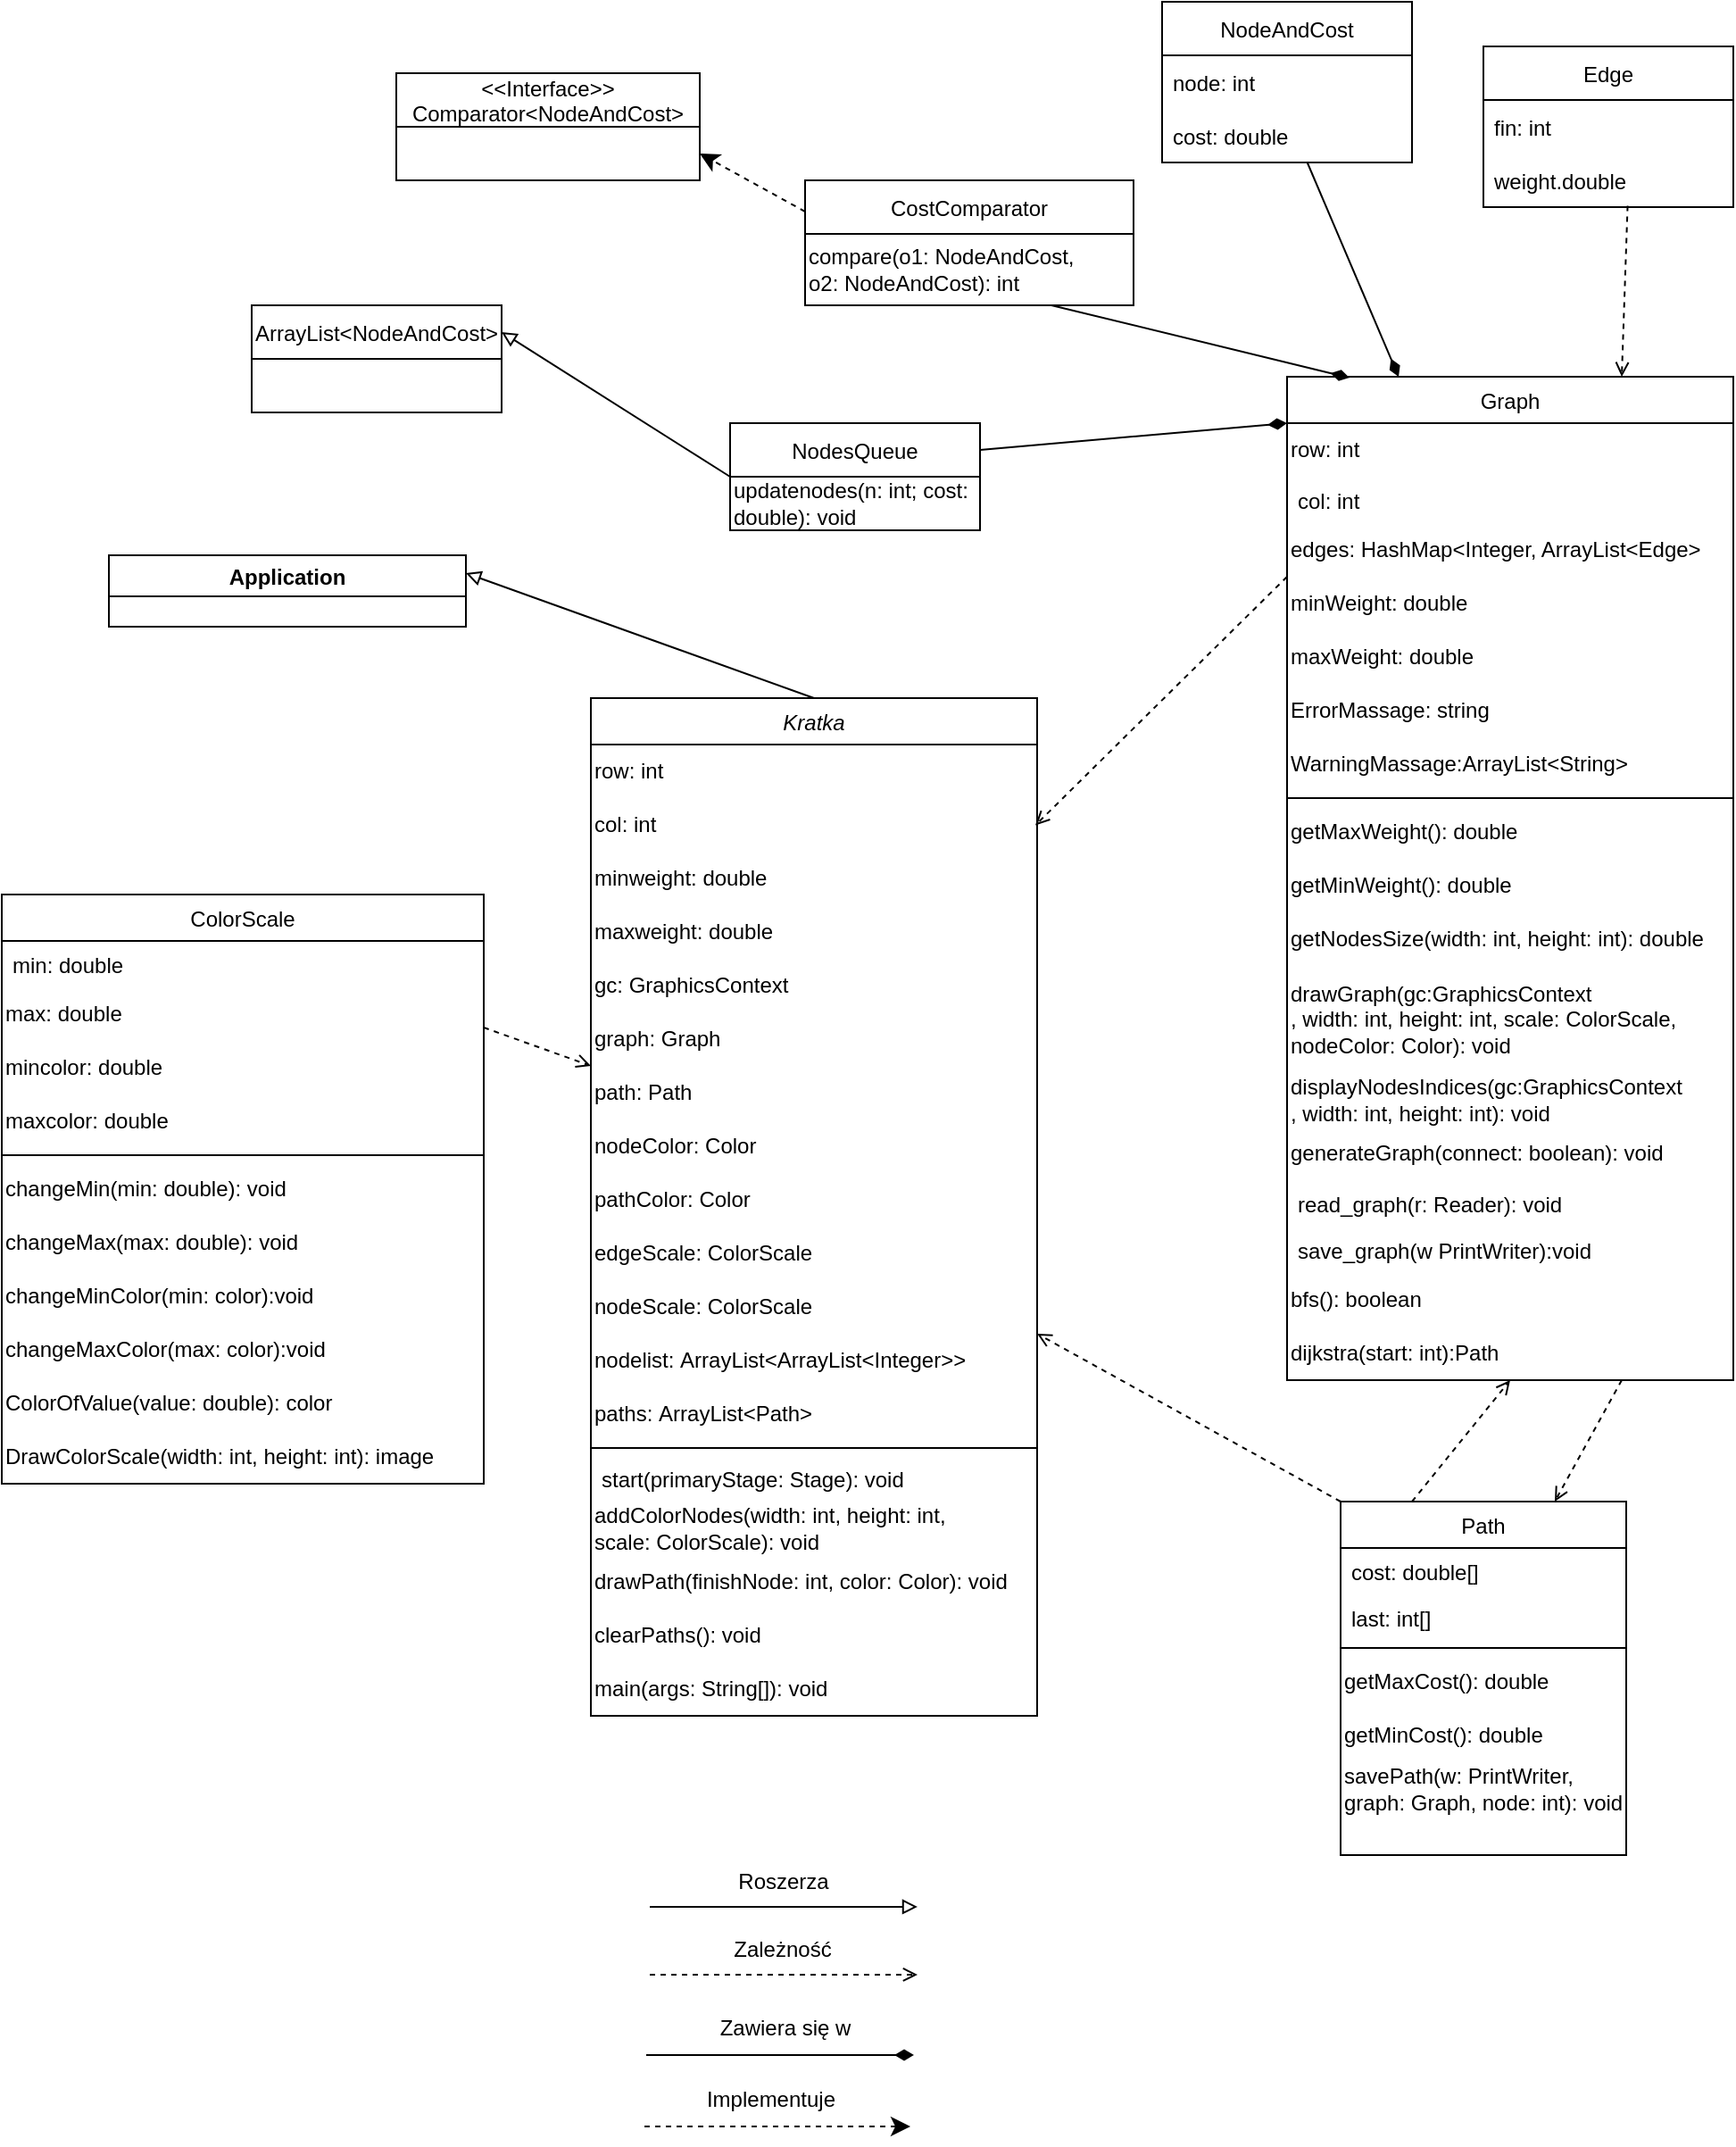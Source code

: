 <mxfile version="18.2.0" type="device"><diagram id="C5RBs43oDa-KdzZeNtuy" name="Page-1"><mxGraphModel dx="2370" dy="2492" grid="1" gridSize="10" guides="1" tooltips="1" connect="1" arrows="1" fold="1" page="1" pageScale="1" pageWidth="827" pageHeight="1169" math="0" shadow="0"><root><mxCell id="WIyWlLk6GJQsqaUBKTNV-0"/><mxCell id="WIyWlLk6GJQsqaUBKTNV-1" parent="WIyWlLk6GJQsqaUBKTNV-0"/><mxCell id="zkfFHV4jXpPFQw0GAbJ--0" value="Kratka" style="swimlane;fontStyle=2;align=center;verticalAlign=top;childLayout=stackLayout;horizontal=1;startSize=26;horizontalStack=0;resizeParent=1;resizeLast=0;collapsible=1;marginBottom=0;rounded=0;shadow=0;strokeWidth=1;" parent="WIyWlLk6GJQsqaUBKTNV-1" vertex="1"><mxGeometry x="340" y="-80" width="250" height="570" as="geometry"><mxRectangle x="230" y="140" width="160" height="26" as="alternateBounds"/></mxGeometry></mxCell><mxCell id="4tqwRh5DLNQQWUtERre_-37" value="row: int" style="text;html=1;strokeColor=none;fillColor=none;align=left;verticalAlign=middle;whiteSpace=wrap;rounded=0;" vertex="1" parent="zkfFHV4jXpPFQw0GAbJ--0"><mxGeometry y="26" width="250" height="30" as="geometry"/></mxCell><mxCell id="4tqwRh5DLNQQWUtERre_-38" value="col: int" style="text;html=1;strokeColor=none;fillColor=none;align=left;verticalAlign=middle;whiteSpace=wrap;rounded=0;" vertex="1" parent="zkfFHV4jXpPFQw0GAbJ--0"><mxGeometry y="56" width="250" height="30" as="geometry"/></mxCell><mxCell id="4tqwRh5DLNQQWUtERre_-39" value="minweight: double" style="text;html=1;strokeColor=none;fillColor=none;align=left;verticalAlign=middle;whiteSpace=wrap;rounded=0;" vertex="1" parent="zkfFHV4jXpPFQw0GAbJ--0"><mxGeometry y="86" width="250" height="30" as="geometry"/></mxCell><mxCell id="4tqwRh5DLNQQWUtERre_-43" value="maxweight: double" style="text;html=1;strokeColor=none;fillColor=none;align=left;verticalAlign=middle;whiteSpace=wrap;rounded=0;" vertex="1" parent="zkfFHV4jXpPFQw0GAbJ--0"><mxGeometry y="116" width="250" height="30" as="geometry"/></mxCell><mxCell id="4tqwRh5DLNQQWUtERre_-48" value="gc: GraphicsContext" style="text;html=1;strokeColor=none;fillColor=none;align=left;verticalAlign=middle;whiteSpace=wrap;rounded=0;" vertex="1" parent="zkfFHV4jXpPFQw0GAbJ--0"><mxGeometry y="146" width="250" height="30" as="geometry"/></mxCell><mxCell id="4tqwRh5DLNQQWUtERre_-45" value="graph: Graph" style="text;html=1;strokeColor=none;fillColor=none;align=left;verticalAlign=middle;whiteSpace=wrap;rounded=0;" vertex="1" parent="zkfFHV4jXpPFQw0GAbJ--0"><mxGeometry y="176" width="250" height="30" as="geometry"/></mxCell><mxCell id="4tqwRh5DLNQQWUtERre_-49" value="path: Path" style="text;html=1;strokeColor=none;fillColor=none;align=left;verticalAlign=middle;whiteSpace=wrap;rounded=0;" vertex="1" parent="zkfFHV4jXpPFQw0GAbJ--0"><mxGeometry y="206" width="250" height="30" as="geometry"/></mxCell><mxCell id="4tqwRh5DLNQQWUtERre_-46" value="nodeColor: Color" style="text;html=1;strokeColor=none;fillColor=none;align=left;verticalAlign=middle;whiteSpace=wrap;rounded=0;" vertex="1" parent="zkfFHV4jXpPFQw0GAbJ--0"><mxGeometry y="236" width="250" height="30" as="geometry"/></mxCell><mxCell id="4tqwRh5DLNQQWUtERre_-47" value="pathColor: Color" style="text;html=1;strokeColor=none;fillColor=none;align=left;verticalAlign=middle;whiteSpace=wrap;rounded=0;" vertex="1" parent="zkfFHV4jXpPFQw0GAbJ--0"><mxGeometry y="266" width="250" height="30" as="geometry"/></mxCell><mxCell id="4tqwRh5DLNQQWUtERre_-44" value="edgeScale: ColorScale" style="text;html=1;strokeColor=none;fillColor=none;align=left;verticalAlign=middle;whiteSpace=wrap;rounded=0;" vertex="1" parent="zkfFHV4jXpPFQw0GAbJ--0"><mxGeometry y="296" width="250" height="30" as="geometry"/></mxCell><mxCell id="4tqwRh5DLNQQWUtERre_-42" value="nodeScale: ColorScale" style="text;html=1;strokeColor=none;fillColor=none;align=left;verticalAlign=middle;whiteSpace=wrap;rounded=0;" vertex="1" parent="zkfFHV4jXpPFQw0GAbJ--0"><mxGeometry y="326" width="250" height="30" as="geometry"/></mxCell><mxCell id="4tqwRh5DLNQQWUtERre_-41" value="nodelist:&amp;nbsp;ArrayList&amp;lt;ArrayList&amp;lt;Integer&amp;gt;&amp;gt;" style="text;html=1;strokeColor=none;fillColor=none;align=left;verticalAlign=middle;whiteSpace=wrap;rounded=0;" vertex="1" parent="zkfFHV4jXpPFQw0GAbJ--0"><mxGeometry y="356" width="250" height="30" as="geometry"/></mxCell><mxCell id="4tqwRh5DLNQQWUtERre_-40" value="paths:&amp;nbsp;ArrayList&amp;lt;Path&amp;gt;" style="text;html=1;strokeColor=none;fillColor=none;align=left;verticalAlign=middle;whiteSpace=wrap;rounded=0;" vertex="1" parent="zkfFHV4jXpPFQw0GAbJ--0"><mxGeometry y="386" width="250" height="30" as="geometry"/></mxCell><mxCell id="zkfFHV4jXpPFQw0GAbJ--4" value="" style="line;html=1;strokeWidth=1;align=left;verticalAlign=middle;spacingTop=-1;spacingLeft=3;spacingRight=3;rotatable=0;labelPosition=right;points=[];portConstraint=eastwest;" parent="zkfFHV4jXpPFQw0GAbJ--0" vertex="1"><mxGeometry y="416" width="250" height="8" as="geometry"/></mxCell><mxCell id="zkfFHV4jXpPFQw0GAbJ--5" value="start(primaryStage: Stage): void" style="text;align=left;verticalAlign=top;spacingLeft=4;spacingRight=4;overflow=hidden;rotatable=0;points=[[0,0.5],[1,0.5]];portConstraint=eastwest;" parent="zkfFHV4jXpPFQw0GAbJ--0" vertex="1"><mxGeometry y="424" width="250" height="26" as="geometry"/></mxCell><mxCell id="4tqwRh5DLNQQWUtERre_-33" value="addColorNodes(width: int, height: int, &lt;br&gt;scale: ColorScale): void" style="text;html=1;strokeColor=none;fillColor=none;align=left;verticalAlign=middle;whiteSpace=wrap;rounded=0;" vertex="1" parent="zkfFHV4jXpPFQw0GAbJ--0"><mxGeometry y="450" width="250" height="30" as="geometry"/></mxCell><mxCell id="4tqwRh5DLNQQWUtERre_-34" value="drawPath(finishNode: int, color: Color): void" style="text;html=1;strokeColor=none;fillColor=none;align=left;verticalAlign=middle;whiteSpace=wrap;rounded=0;" vertex="1" parent="zkfFHV4jXpPFQw0GAbJ--0"><mxGeometry y="480" width="250" height="30" as="geometry"/></mxCell><mxCell id="4tqwRh5DLNQQWUtERre_-35" value="clearPaths(): void" style="text;html=1;strokeColor=none;fillColor=none;align=left;verticalAlign=middle;whiteSpace=wrap;rounded=0;" vertex="1" parent="zkfFHV4jXpPFQw0GAbJ--0"><mxGeometry y="510" width="250" height="30" as="geometry"/></mxCell><mxCell id="vVbDkCWqMxgIcwpZC8MW-2" value="main(args: String[]): void" style="text;html=1;strokeColor=none;fillColor=none;align=left;verticalAlign=middle;whiteSpace=wrap;rounded=0;" parent="zkfFHV4jXpPFQw0GAbJ--0" vertex="1"><mxGeometry y="540" width="250" height="30" as="geometry"/></mxCell><mxCell id="zkfFHV4jXpPFQw0GAbJ--6" value="Path" style="swimlane;fontStyle=0;align=center;verticalAlign=top;childLayout=stackLayout;horizontal=1;startSize=26;horizontalStack=0;resizeParent=1;resizeLast=0;collapsible=1;marginBottom=0;rounded=0;shadow=0;strokeWidth=1;" parent="WIyWlLk6GJQsqaUBKTNV-1" vertex="1"><mxGeometry x="760" y="370" width="160" height="198" as="geometry"><mxRectangle x="130" y="380" width="160" height="26" as="alternateBounds"/></mxGeometry></mxCell><mxCell id="zkfFHV4jXpPFQw0GAbJ--7" value="cost: double[]" style="text;align=left;verticalAlign=top;spacingLeft=4;spacingRight=4;overflow=hidden;rotatable=0;points=[[0,0.5],[1,0.5]];portConstraint=eastwest;" parent="zkfFHV4jXpPFQw0GAbJ--6" vertex="1"><mxGeometry y="26" width="160" height="26" as="geometry"/></mxCell><mxCell id="zkfFHV4jXpPFQw0GAbJ--8" value="last: int[]" style="text;align=left;verticalAlign=top;spacingLeft=4;spacingRight=4;overflow=hidden;rotatable=0;points=[[0,0.5],[1,0.5]];portConstraint=eastwest;rounded=0;shadow=0;html=0;" parent="zkfFHV4jXpPFQw0GAbJ--6" vertex="1"><mxGeometry y="52" width="160" height="26" as="geometry"/></mxCell><mxCell id="zkfFHV4jXpPFQw0GAbJ--9" value="" style="line;html=1;strokeWidth=1;align=left;verticalAlign=middle;spacingTop=-1;spacingLeft=3;spacingRight=3;rotatable=0;labelPosition=right;points=[];portConstraint=eastwest;" parent="zkfFHV4jXpPFQw0GAbJ--6" vertex="1"><mxGeometry y="78" width="160" height="8" as="geometry"/></mxCell><mxCell id="vVbDkCWqMxgIcwpZC8MW-23" value="getMaxCost(): double" style="text;html=1;strokeColor=none;fillColor=none;align=left;verticalAlign=middle;whiteSpace=wrap;rounded=0;" parent="zkfFHV4jXpPFQw0GAbJ--6" vertex="1"><mxGeometry y="86" width="160" height="30" as="geometry"/></mxCell><mxCell id="vVbDkCWqMxgIcwpZC8MW-24" value="getMinCost(): double" style="text;html=1;strokeColor=none;fillColor=none;align=left;verticalAlign=middle;whiteSpace=wrap;rounded=0;" parent="zkfFHV4jXpPFQw0GAbJ--6" vertex="1"><mxGeometry y="116" width="160" height="30" as="geometry"/></mxCell><mxCell id="PRFuNyq5ZUgLmF7iqGbU-7" value="savePath(w: PrintWriter, graph: Graph, node: int): void" style="text;html=1;strokeColor=none;fillColor=none;align=left;verticalAlign=middle;whiteSpace=wrap;rounded=0;" parent="zkfFHV4jXpPFQw0GAbJ--6" vertex="1"><mxGeometry y="146" width="160" height="30" as="geometry"/></mxCell><mxCell id="zkfFHV4jXpPFQw0GAbJ--13" value="ColorScale" style="swimlane;fontStyle=0;align=center;verticalAlign=top;childLayout=stackLayout;horizontal=1;startSize=26;horizontalStack=0;resizeParent=1;resizeLast=0;collapsible=1;marginBottom=0;rounded=0;shadow=0;strokeWidth=1;" parent="WIyWlLk6GJQsqaUBKTNV-1" vertex="1"><mxGeometry x="10" y="30" width="270" height="330" as="geometry"><mxRectangle x="340" y="380" width="170" height="26" as="alternateBounds"/></mxGeometry></mxCell><mxCell id="zkfFHV4jXpPFQw0GAbJ--14" value="min: double" style="text;align=left;verticalAlign=top;spacingLeft=4;spacingRight=4;overflow=hidden;rotatable=0;points=[[0,0.5],[1,0.5]];portConstraint=eastwest;" parent="zkfFHV4jXpPFQw0GAbJ--13" vertex="1"><mxGeometry y="26" width="270" height="26" as="geometry"/></mxCell><mxCell id="vVbDkCWqMxgIcwpZC8MW-5" value="max: double" style="text;html=1;strokeColor=none;fillColor=none;align=left;verticalAlign=middle;whiteSpace=wrap;rounded=0;" parent="zkfFHV4jXpPFQw0GAbJ--13" vertex="1"><mxGeometry y="52" width="270" height="30" as="geometry"/></mxCell><mxCell id="vVbDkCWqMxgIcwpZC8MW-8" value="mincolor: double" style="text;html=1;strokeColor=none;fillColor=none;align=left;verticalAlign=middle;whiteSpace=wrap;rounded=0;" parent="zkfFHV4jXpPFQw0GAbJ--13" vertex="1"><mxGeometry y="82" width="270" height="30" as="geometry"/></mxCell><mxCell id="vVbDkCWqMxgIcwpZC8MW-9" value="maxcolor: double" style="text;html=1;strokeColor=none;fillColor=none;align=left;verticalAlign=middle;whiteSpace=wrap;rounded=0;" parent="zkfFHV4jXpPFQw0GAbJ--13" vertex="1"><mxGeometry y="112" width="270" height="30" as="geometry"/></mxCell><mxCell id="zkfFHV4jXpPFQw0GAbJ--15" value="" style="line;html=1;strokeWidth=1;align=left;verticalAlign=middle;spacingTop=-1;spacingLeft=3;spacingRight=3;rotatable=0;labelPosition=right;points=[];portConstraint=eastwest;" parent="zkfFHV4jXpPFQw0GAbJ--13" vertex="1"><mxGeometry y="142" width="270" height="8" as="geometry"/></mxCell><mxCell id="vVbDkCWqMxgIcwpZC8MW-13" value="changeMin(min: double): void" style="text;html=1;strokeColor=none;fillColor=none;align=left;verticalAlign=middle;whiteSpace=wrap;rounded=0;" parent="zkfFHV4jXpPFQw0GAbJ--13" vertex="1"><mxGeometry y="150" width="270" height="30" as="geometry"/></mxCell><mxCell id="vVbDkCWqMxgIcwpZC8MW-12" value="changeMax(max: double): void" style="text;html=1;strokeColor=none;fillColor=none;align=left;verticalAlign=middle;whiteSpace=wrap;rounded=0;" parent="zkfFHV4jXpPFQw0GAbJ--13" vertex="1"><mxGeometry y="180" width="270" height="30" as="geometry"/></mxCell><mxCell id="PRFuNyq5ZUgLmF7iqGbU-19" value="changeMinColor(min: color):void" style="text;html=1;strokeColor=none;fillColor=none;align=left;verticalAlign=middle;whiteSpace=wrap;rounded=0;" parent="zkfFHV4jXpPFQw0GAbJ--13" vertex="1"><mxGeometry y="210" width="270" height="30" as="geometry"/></mxCell><mxCell id="PRFuNyq5ZUgLmF7iqGbU-20" value="changeMaxColor(max: color):void" style="text;html=1;strokeColor=none;fillColor=none;align=left;verticalAlign=middle;whiteSpace=wrap;rounded=0;" parent="zkfFHV4jXpPFQw0GAbJ--13" vertex="1"><mxGeometry y="240" width="270" height="30" as="geometry"/></mxCell><mxCell id="vVbDkCWqMxgIcwpZC8MW-14" value="ColorOfValue(value: double): color" style="text;html=1;strokeColor=none;fillColor=none;align=left;verticalAlign=middle;whiteSpace=wrap;rounded=0;" parent="zkfFHV4jXpPFQw0GAbJ--13" vertex="1"><mxGeometry y="270" width="270" height="30" as="geometry"/></mxCell><mxCell id="vVbDkCWqMxgIcwpZC8MW-11" value="DrawColorScale(width: int, height: int): image" style="text;html=1;strokeColor=none;fillColor=none;align=left;verticalAlign=middle;whiteSpace=wrap;rounded=0;" parent="zkfFHV4jXpPFQw0GAbJ--13" vertex="1"><mxGeometry y="300" width="270" height="30" as="geometry"/></mxCell><mxCell id="zkfFHV4jXpPFQw0GAbJ--17" value="Graph" style="swimlane;fontStyle=0;align=center;verticalAlign=top;childLayout=stackLayout;horizontal=1;startSize=26;horizontalStack=0;resizeParent=1;resizeLast=0;collapsible=1;marginBottom=0;rounded=0;shadow=0;strokeWidth=1;" parent="WIyWlLk6GJQsqaUBKTNV-1" vertex="1"><mxGeometry x="730" y="-260" width="250" height="562" as="geometry"><mxRectangle x="550" y="140" width="160" height="26" as="alternateBounds"/></mxGeometry></mxCell><mxCell id="vVbDkCWqMxgIcwpZC8MW-16" value="row: int" style="text;html=1;strokeColor=none;fillColor=none;align=left;verticalAlign=middle;whiteSpace=wrap;rounded=0;" parent="zkfFHV4jXpPFQw0GAbJ--17" vertex="1"><mxGeometry y="26" width="250" height="30" as="geometry"/></mxCell><mxCell id="zkfFHV4jXpPFQw0GAbJ--22" value="col: int" style="text;align=left;verticalAlign=top;spacingLeft=4;spacingRight=4;overflow=hidden;rotatable=0;points=[[0,0.5],[1,0.5]];portConstraint=eastwest;rounded=0;shadow=0;html=0;" parent="zkfFHV4jXpPFQw0GAbJ--17" vertex="1"><mxGeometry y="56" width="250" height="26" as="geometry"/></mxCell><mxCell id="4tqwRh5DLNQQWUtERre_-4" value="edges: HashMap&amp;lt;Integer, ArrayList&amp;lt;Edge&amp;gt;" style="text;html=1;strokeColor=none;fillColor=none;align=left;verticalAlign=middle;whiteSpace=wrap;rounded=0;" vertex="1" parent="zkfFHV4jXpPFQw0GAbJ--17"><mxGeometry y="82" width="250" height="30" as="geometry"/></mxCell><mxCell id="ZQOd-E8Iafu-1PBlqcb_-0" value="minWeight: double" style="text;html=1;strokeColor=none;fillColor=none;align=left;verticalAlign=middle;whiteSpace=wrap;rounded=0;" parent="zkfFHV4jXpPFQw0GAbJ--17" vertex="1"><mxGeometry y="112" width="250" height="30" as="geometry"/></mxCell><mxCell id="ZQOd-E8Iafu-1PBlqcb_-1" value="maxWeight: double" style="text;html=1;strokeColor=none;fillColor=none;align=left;verticalAlign=middle;whiteSpace=wrap;rounded=0;" parent="zkfFHV4jXpPFQw0GAbJ--17" vertex="1"><mxGeometry y="142" width="250" height="30" as="geometry"/></mxCell><mxCell id="PRFuNyq5ZUgLmF7iqGbU-12" value="ErrorMassage: string" style="text;html=1;strokeColor=none;fillColor=none;align=left;verticalAlign=middle;whiteSpace=wrap;rounded=0;" parent="zkfFHV4jXpPFQw0GAbJ--17" vertex="1"><mxGeometry y="172" width="250" height="30" as="geometry"/></mxCell><mxCell id="PRFuNyq5ZUgLmF7iqGbU-15" value="WarningMassage:ArrayList&amp;lt;String&amp;gt;" style="text;html=1;strokeColor=none;fillColor=none;align=left;verticalAlign=middle;whiteSpace=wrap;rounded=0;" parent="zkfFHV4jXpPFQw0GAbJ--17" vertex="1"><mxGeometry y="202" width="250" height="30" as="geometry"/></mxCell><mxCell id="zkfFHV4jXpPFQw0GAbJ--23" value="" style="line;html=1;strokeWidth=1;align=left;verticalAlign=middle;spacingTop=-1;spacingLeft=3;spacingRight=3;rotatable=0;labelPosition=right;points=[];portConstraint=eastwest;" parent="zkfFHV4jXpPFQw0GAbJ--17" vertex="1"><mxGeometry y="232" width="250" height="8" as="geometry"/></mxCell><mxCell id="PRFuNyq5ZUgLmF7iqGbU-10" value="getMaxWeight(): double" style="text;html=1;strokeColor=none;fillColor=none;align=left;verticalAlign=middle;whiteSpace=wrap;rounded=0;" parent="zkfFHV4jXpPFQw0GAbJ--17" vertex="1"><mxGeometry y="240" width="250" height="30" as="geometry"/></mxCell><mxCell id="PRFuNyq5ZUgLmF7iqGbU-11" value="getMinWeight(): double" style="text;html=1;strokeColor=none;fillColor=none;align=left;verticalAlign=middle;whiteSpace=wrap;rounded=0;" parent="zkfFHV4jXpPFQw0GAbJ--17" vertex="1"><mxGeometry y="270" width="250" height="30" as="geometry"/></mxCell><mxCell id="4tqwRh5DLNQQWUtERre_-5" value="getNodesSize(width: int, height: int): double" style="text;html=1;strokeColor=none;fillColor=none;align=left;verticalAlign=middle;whiteSpace=wrap;rounded=0;" vertex="1" parent="zkfFHV4jXpPFQw0GAbJ--17"><mxGeometry y="300" width="250" height="30" as="geometry"/></mxCell><mxCell id="4tqwRh5DLNQQWUtERre_-6" value="drawGraph(gc:GraphicsContext&lt;br&gt;, width: int, height: int, scale: ColorScale, nodeColor: Color): void" style="text;html=1;strokeColor=none;fillColor=none;align=left;verticalAlign=middle;whiteSpace=wrap;rounded=0;" vertex="1" parent="zkfFHV4jXpPFQw0GAbJ--17"><mxGeometry y="330" width="250" height="60" as="geometry"/></mxCell><mxCell id="4tqwRh5DLNQQWUtERre_-8" value="displayNodesIndices(gc:GraphicsContext&lt;br&gt;, width: int, height: int): void" style="text;html=1;strokeColor=none;fillColor=none;align=left;verticalAlign=middle;whiteSpace=wrap;rounded=0;" vertex="1" parent="zkfFHV4jXpPFQw0GAbJ--17"><mxGeometry y="390" width="250" height="30" as="geometry"/></mxCell><mxCell id="4tqwRh5DLNQQWUtERre_-9" value="generateGraph(connect: boolean): void" style="text;html=1;strokeColor=none;fillColor=none;align=left;verticalAlign=middle;whiteSpace=wrap;rounded=0;" vertex="1" parent="zkfFHV4jXpPFQw0GAbJ--17"><mxGeometry y="420" width="250" height="30" as="geometry"/></mxCell><mxCell id="zkfFHV4jXpPFQw0GAbJ--24" value="read_graph(r: Reader): void" style="text;align=left;verticalAlign=top;spacingLeft=4;spacingRight=4;overflow=hidden;rotatable=0;points=[[0,0.5],[1,0.5]];portConstraint=eastwest;" parent="zkfFHV4jXpPFQw0GAbJ--17" vertex="1"><mxGeometry y="450" width="250" height="26" as="geometry"/></mxCell><mxCell id="zkfFHV4jXpPFQw0GAbJ--25" value="save_graph(w PrintWriter):void" style="text;align=left;verticalAlign=top;spacingLeft=4;spacingRight=4;overflow=hidden;rotatable=0;points=[[0,0.5],[1,0.5]];portConstraint=eastwest;" parent="zkfFHV4jXpPFQw0GAbJ--17" vertex="1"><mxGeometry y="476" width="250" height="26" as="geometry"/></mxCell><mxCell id="vVbDkCWqMxgIcwpZC8MW-20" value="bfs(): boolean" style="text;html=1;strokeColor=none;fillColor=none;align=left;verticalAlign=middle;whiteSpace=wrap;rounded=0;" parent="zkfFHV4jXpPFQw0GAbJ--17" vertex="1"><mxGeometry y="502" width="250" height="30" as="geometry"/></mxCell><mxCell id="vVbDkCWqMxgIcwpZC8MW-21" value="dijkstra(start: int):Path" style="text;html=1;strokeColor=none;fillColor=none;align=left;verticalAlign=middle;whiteSpace=wrap;rounded=0;" parent="zkfFHV4jXpPFQw0GAbJ--17" vertex="1"><mxGeometry y="532" width="250" height="30" as="geometry"/></mxCell><mxCell id="PRFuNyq5ZUgLmF7iqGbU-0" value="Application" style="swimlane;" parent="WIyWlLk6GJQsqaUBKTNV-1" vertex="1"><mxGeometry x="70" y="-160" width="200" height="40" as="geometry"/></mxCell><mxCell id="PRFuNyq5ZUgLmF7iqGbU-3" value="" style="endArrow=block;html=1;rounded=0;exitX=0.5;exitY=0;exitDx=0;exitDy=0;entryX=1;entryY=0.25;entryDx=0;entryDy=0;endFill=0;" parent="WIyWlLk6GJQsqaUBKTNV-1" source="zkfFHV4jXpPFQw0GAbJ--0" target="PRFuNyq5ZUgLmF7iqGbU-0" edge="1"><mxGeometry width="50" height="50" relative="1" as="geometry"><mxPoint x="300" y="150" as="sourcePoint"/><mxPoint x="350" y="100" as="targetPoint"/></mxGeometry></mxCell><mxCell id="PRFuNyq5ZUgLmF7iqGbU-4" value="" style="endArrow=open;dashed=1;html=1;rounded=0;entryX=0.996;entryY=0.125;entryDx=0;entryDy=0;entryPerimeter=0;exitX=0;exitY=1;exitDx=0;exitDy=0;startArrow=none;startFill=0;endFill=0;" parent="WIyWlLk6GJQsqaUBKTNV-1" source="4tqwRh5DLNQQWUtERre_-4" target="zkfFHV4jXpPFQw0GAbJ--0" edge="1"><mxGeometry width="50" height="50" relative="1" as="geometry"><mxPoint x="400" y="410" as="sourcePoint"/><mxPoint x="450" y="360" as="targetPoint"/></mxGeometry></mxCell><mxCell id="PRFuNyq5ZUgLmF7iqGbU-5" value="" style="endArrow=open;dashed=1;html=1;rounded=0;endFill=0;entryX=0;entryY=1;entryDx=0;entryDy=0;exitX=1;exitY=0.75;exitDx=0;exitDy=0;" parent="WIyWlLk6GJQsqaUBKTNV-1" target="4tqwRh5DLNQQWUtERre_-45" edge="1" source="vVbDkCWqMxgIcwpZC8MW-5"><mxGeometry width="50" height="50" relative="1" as="geometry"><mxPoint x="200" y="380" as="sourcePoint"/><mxPoint x="250" y="300" as="targetPoint"/></mxGeometry></mxCell><mxCell id="PRFuNyq5ZUgLmF7iqGbU-8" value="" style="endArrow=open;dashed=1;html=1;rounded=0;exitX=0.25;exitY=0;exitDx=0;exitDy=0;endFill=0;entryX=0.5;entryY=1;entryDx=0;entryDy=0;" parent="WIyWlLk6GJQsqaUBKTNV-1" source="zkfFHV4jXpPFQw0GAbJ--6" target="vVbDkCWqMxgIcwpZC8MW-21" edge="1"><mxGeometry width="50" height="50" relative="1" as="geometry"><mxPoint x="460" y="440" as="sourcePoint"/><mxPoint x="634.5" y="382" as="targetPoint"/></mxGeometry></mxCell><mxCell id="PRFuNyq5ZUgLmF7iqGbU-16" value="" style="endArrow=open;dashed=1;html=1;rounded=0;entryX=1;entryY=0;entryDx=0;entryDy=0;exitX=0;exitY=0;exitDx=0;exitDy=0;startArrow=none;startFill=0;endFill=0;" parent="WIyWlLk6GJQsqaUBKTNV-1" source="zkfFHV4jXpPFQw0GAbJ--6" target="4tqwRh5DLNQQWUtERre_-41" edge="1"><mxGeometry width="50" height="50" relative="1" as="geometry"><mxPoint x="588.038" y="88.656" as="sourcePoint"/><mxPoint x="479" y="205" as="targetPoint"/></mxGeometry></mxCell><mxCell id="PRFuNyq5ZUgLmF7iqGbU-17" value="" style="endArrow=open;dashed=1;html=1;rounded=0;exitX=0.75;exitY=1;exitDx=0;exitDy=0;endFill=0;entryX=0.75;entryY=0;entryDx=0;entryDy=0;" parent="WIyWlLk6GJQsqaUBKTNV-1" source="vVbDkCWqMxgIcwpZC8MW-21" target="zkfFHV4jXpPFQw0GAbJ--6" edge="1"><mxGeometry width="50" height="50" relative="1" as="geometry"><mxPoint x="590.0" y="500.0" as="sourcePoint"/><mxPoint x="681.419" y="422" as="targetPoint"/></mxGeometry></mxCell><mxCell id="ZQOd-E8Iafu-1PBlqcb_-2" value="" style="endArrow=block;html=1;rounded=0;endFill=0;" parent="WIyWlLk6GJQsqaUBKTNV-1" edge="1"><mxGeometry width="50" height="50" relative="1" as="geometry"><mxPoint x="373" y="596.95" as="sourcePoint"/><mxPoint x="523" y="596.95" as="targetPoint"/></mxGeometry></mxCell><mxCell id="ZQOd-E8Iafu-1PBlqcb_-3" value="Roszerza" style="text;html=1;strokeColor=none;fillColor=none;align=center;verticalAlign=middle;whiteSpace=wrap;rounded=0;" parent="WIyWlLk6GJQsqaUBKTNV-1" vertex="1"><mxGeometry x="418" y="568" width="60" height="30" as="geometry"/></mxCell><mxCell id="ZQOd-E8Iafu-1PBlqcb_-5" value="Zależność" style="text;html=1;strokeColor=none;fillColor=none;align=center;verticalAlign=middle;whiteSpace=wrap;rounded=0;" parent="WIyWlLk6GJQsqaUBKTNV-1" vertex="1"><mxGeometry x="340" y="606" width="215" height="30" as="geometry"/></mxCell><mxCell id="ZQOd-E8Iafu-1PBlqcb_-7" value="" style="endArrow=open;dashed=1;html=1;rounded=0;endFill=0;" parent="WIyWlLk6GJQsqaUBKTNV-1" edge="1"><mxGeometry width="50" height="50" relative="1" as="geometry"><mxPoint x="373" y="634.95" as="sourcePoint"/><mxPoint x="523" y="634.95" as="targetPoint"/></mxGeometry></mxCell><mxCell id="4tqwRh5DLNQQWUtERre_-0" value="Edge" style="swimlane;fontStyle=0;childLayout=stackLayout;horizontal=1;startSize=30;horizontalStack=0;resizeParent=1;resizeParentMax=0;resizeLast=0;collapsible=1;marginBottom=0;" vertex="1" parent="WIyWlLk6GJQsqaUBKTNV-1"><mxGeometry x="840" y="-445" width="140" height="90" as="geometry"/></mxCell><mxCell id="4tqwRh5DLNQQWUtERre_-1" value="fin: int" style="text;strokeColor=none;fillColor=none;align=left;verticalAlign=middle;spacingLeft=4;spacingRight=4;overflow=hidden;points=[[0,0.5],[1,0.5]];portConstraint=eastwest;rotatable=0;" vertex="1" parent="4tqwRh5DLNQQWUtERre_-0"><mxGeometry y="30" width="140" height="30" as="geometry"/></mxCell><mxCell id="4tqwRh5DLNQQWUtERre_-2" value="weight.double" style="text;strokeColor=none;fillColor=none;align=left;verticalAlign=middle;spacingLeft=4;spacingRight=4;overflow=hidden;points=[[0,0.5],[1,0.5]];portConstraint=eastwest;rotatable=0;" vertex="1" parent="4tqwRh5DLNQQWUtERre_-0"><mxGeometry y="60" width="140" height="30" as="geometry"/></mxCell><mxCell id="4tqwRh5DLNQQWUtERre_-10" value="NodeAndCost" style="swimlane;fontStyle=0;childLayout=stackLayout;horizontal=1;startSize=30;horizontalStack=0;resizeParent=1;resizeParentMax=0;resizeLast=0;collapsible=1;marginBottom=0;" vertex="1" parent="WIyWlLk6GJQsqaUBKTNV-1"><mxGeometry x="660" y="-470" width="140" height="90" as="geometry"/></mxCell><mxCell id="4tqwRh5DLNQQWUtERre_-11" value="node: int" style="text;strokeColor=none;fillColor=none;align=left;verticalAlign=middle;spacingLeft=4;spacingRight=4;overflow=hidden;points=[[0,0.5],[1,0.5]];portConstraint=eastwest;rotatable=0;" vertex="1" parent="4tqwRh5DLNQQWUtERre_-10"><mxGeometry y="30" width="140" height="30" as="geometry"/></mxCell><mxCell id="4tqwRh5DLNQQWUtERre_-12" value="cost: double" style="text;strokeColor=none;fillColor=none;align=left;verticalAlign=middle;spacingLeft=4;spacingRight=4;overflow=hidden;points=[[0,0.5],[1,0.5]];portConstraint=eastwest;rotatable=0;" vertex="1" parent="4tqwRh5DLNQQWUtERre_-10"><mxGeometry y="60" width="140" height="30" as="geometry"/></mxCell><mxCell id="4tqwRh5DLNQQWUtERre_-14" value="CostComparator" style="swimlane;fontStyle=0;childLayout=stackLayout;horizontal=1;startSize=30;horizontalStack=0;resizeParent=1;resizeParentMax=0;resizeLast=0;collapsible=1;marginBottom=0;" vertex="1" parent="WIyWlLk6GJQsqaUBKTNV-1"><mxGeometry x="460" y="-370" width="184" height="70" as="geometry"/></mxCell><mxCell id="4tqwRh5DLNQQWUtERre_-18" value="&lt;span style=&quot;&quot;&gt;compare(o1: NodeAndCost, &lt;br&gt;o2: NodeAndCost): int&lt;/span&gt;" style="text;html=1;strokeColor=none;fillColor=none;align=left;verticalAlign=middle;whiteSpace=wrap;rounded=0;" vertex="1" parent="4tqwRh5DLNQQWUtERre_-14"><mxGeometry y="30" width="184" height="40" as="geometry"/></mxCell><mxCell id="4tqwRh5DLNQQWUtERre_-20" value="&lt;&lt;Interface&gt;&gt;&#10;Comparator&lt;NodeAndCost&gt;" style="swimlane;fontStyle=0;childLayout=stackLayout;horizontal=1;startSize=30;horizontalStack=0;resizeParent=1;resizeParentMax=0;resizeLast=0;collapsible=1;marginBottom=0;" vertex="1" parent="WIyWlLk6GJQsqaUBKTNV-1"><mxGeometry x="231" y="-430" width="170" height="60" as="geometry"/></mxCell><mxCell id="4tqwRh5DLNQQWUtERre_-24" value="NodesQueue" style="swimlane;fontStyle=0;childLayout=stackLayout;horizontal=1;startSize=30;horizontalStack=0;resizeParent=1;resizeParentMax=0;resizeLast=0;collapsible=1;marginBottom=0;" vertex="1" parent="WIyWlLk6GJQsqaUBKTNV-1"><mxGeometry x="418" y="-234" width="140" height="60" as="geometry"/></mxCell><mxCell id="4tqwRh5DLNQQWUtERre_-28" value="updatenodes(n: int; cost: double): void" style="text;html=1;strokeColor=none;fillColor=none;align=left;verticalAlign=middle;whiteSpace=wrap;rounded=0;" vertex="1" parent="4tqwRh5DLNQQWUtERre_-24"><mxGeometry y="30" width="140" height="30" as="geometry"/></mxCell><mxCell id="4tqwRh5DLNQQWUtERre_-29" value="ArrayList&lt;NodeAndCost&gt;" style="swimlane;fontStyle=0;childLayout=stackLayout;horizontal=1;startSize=30;horizontalStack=0;resizeParent=1;resizeParentMax=0;resizeLast=0;collapsible=1;marginBottom=0;" vertex="1" parent="WIyWlLk6GJQsqaUBKTNV-1"><mxGeometry x="150" y="-300" width="140" height="60" as="geometry"/></mxCell><mxCell id="4tqwRh5DLNQQWUtERre_-51" value="" style="endArrow=diamondThin;html=1;rounded=0;endFill=1;strokeWidth=1;endSize=8;" edge="1" parent="WIyWlLk6GJQsqaUBKTNV-1"><mxGeometry width="50" height="50" relative="1" as="geometry"><mxPoint x="371" y="680" as="sourcePoint"/><mxPoint x="521" y="680" as="targetPoint"/></mxGeometry></mxCell><mxCell id="4tqwRh5DLNQQWUtERre_-52" value="Zawiera się w" style="text;html=1;strokeColor=none;fillColor=none;align=center;verticalAlign=middle;whiteSpace=wrap;rounded=0;" vertex="1" parent="WIyWlLk6GJQsqaUBKTNV-1"><mxGeometry x="401" y="650" width="96" height="30" as="geometry"/></mxCell><mxCell id="4tqwRh5DLNQQWUtERre_-53" value="" style="endArrow=diamondThin;html=1;rounded=0;endFill=1;strokeWidth=1;endSize=8;entryX=0.25;entryY=0;entryDx=0;entryDy=0;exitX=0.581;exitY=1;exitDx=0;exitDy=0;exitPerimeter=0;" edge="1" parent="WIyWlLk6GJQsqaUBKTNV-1" source="4tqwRh5DLNQQWUtERre_-12" target="zkfFHV4jXpPFQw0GAbJ--17"><mxGeometry width="50" height="50" relative="1" as="geometry"><mxPoint x="890" y="-360" as="sourcePoint"/><mxPoint x="480" y="-220" as="targetPoint"/></mxGeometry></mxCell><mxCell id="4tqwRh5DLNQQWUtERre_-55" value="" style="endArrow=block;html=1;rounded=0;endFill=0;exitX=0;exitY=0;exitDx=0;exitDy=0;entryX=1;entryY=0.25;entryDx=0;entryDy=0;" edge="1" parent="WIyWlLk6GJQsqaUBKTNV-1" source="4tqwRh5DLNQQWUtERre_-28" target="4tqwRh5DLNQQWUtERre_-29"><mxGeometry width="50" height="50" relative="1" as="geometry"><mxPoint x="349" y="750.95" as="sourcePoint"/><mxPoint x="220" y="-310" as="targetPoint"/></mxGeometry></mxCell><mxCell id="4tqwRh5DLNQQWUtERre_-57" value="" style="endArrow=classic;dashed=1;html=1;rounded=0;endSize=8;strokeWidth=1;endFill=1;" edge="1" parent="WIyWlLk6GJQsqaUBKTNV-1"><mxGeometry width="50" height="50" relative="1" as="geometry"><mxPoint x="370" y="720" as="sourcePoint"/><mxPoint x="519" y="720" as="targetPoint"/></mxGeometry></mxCell><mxCell id="4tqwRh5DLNQQWUtERre_-58" value="Implementuje" style="text;html=1;strokeColor=none;fillColor=none;align=center;verticalAlign=middle;whiteSpace=wrap;rounded=0;" vertex="1" parent="WIyWlLk6GJQsqaUBKTNV-1"><mxGeometry x="393" y="690" width="96" height="30" as="geometry"/></mxCell><mxCell id="4tqwRh5DLNQQWUtERre_-59" value="" style="endArrow=classic;dashed=1;html=1;rounded=0;endSize=8;strokeWidth=1;endFill=1;entryX=1;entryY=0.75;entryDx=0;entryDy=0;exitX=0;exitY=0.25;exitDx=0;exitDy=0;" edge="1" parent="WIyWlLk6GJQsqaUBKTNV-1" source="4tqwRh5DLNQQWUtERre_-14" target="4tqwRh5DLNQQWUtERre_-20"><mxGeometry width="50" height="50" relative="1" as="geometry"><mxPoint x="330" y="-60" as="sourcePoint"/><mxPoint x="380" y="-110" as="targetPoint"/></mxGeometry></mxCell><mxCell id="4tqwRh5DLNQQWUtERre_-61" value="" style="endArrow=diamondThin;html=1;rounded=0;endFill=1;strokeWidth=1;endSize=8;entryX=0.14;entryY=0.001;entryDx=0;entryDy=0;exitX=0.75;exitY=1;exitDx=0;exitDy=0;entryPerimeter=0;" edge="1" parent="WIyWlLk6GJQsqaUBKTNV-1" source="4tqwRh5DLNQQWUtERre_-18" target="zkfFHV4jXpPFQw0GAbJ--17"><mxGeometry width="50" height="50" relative="1" as="geometry"><mxPoint x="931.34" y="-360" as="sourcePoint"/><mxPoint x="802.5" y="-250" as="targetPoint"/></mxGeometry></mxCell><mxCell id="4tqwRh5DLNQQWUtERre_-62" value="" style="endArrow=diamondThin;html=1;rounded=0;endFill=1;strokeWidth=1;endSize=8;entryX=0;entryY=0;entryDx=0;entryDy=0;exitX=1;exitY=0.25;exitDx=0;exitDy=0;" edge="1" parent="WIyWlLk6GJQsqaUBKTNV-1" source="4tqwRh5DLNQQWUtERre_-24" target="vVbDkCWqMxgIcwpZC8MW-16"><mxGeometry width="50" height="50" relative="1" as="geometry"><mxPoint x="738" y="-300" as="sourcePoint"/><mxPoint x="775" y="-249.438" as="targetPoint"/></mxGeometry></mxCell><mxCell id="4tqwRh5DLNQQWUtERre_-63" value="" style="endArrow=open;dashed=1;html=1;rounded=0;entryX=0.75;entryY=0;entryDx=0;entryDy=0;startArrow=none;startFill=0;endFill=0;exitX=0.577;exitY=0.975;exitDx=0;exitDy=0;exitPerimeter=0;" edge="1" parent="WIyWlLk6GJQsqaUBKTNV-1" source="4tqwRh5DLNQQWUtERre_-2" target="zkfFHV4jXpPFQw0GAbJ--17"><mxGeometry width="50" height="50" relative="1" as="geometry"><mxPoint x="740" y="-138" as="sourcePoint"/><mxPoint x="599" y="1.25" as="targetPoint"/></mxGeometry></mxCell></root></mxGraphModel></diagram></mxfile>
